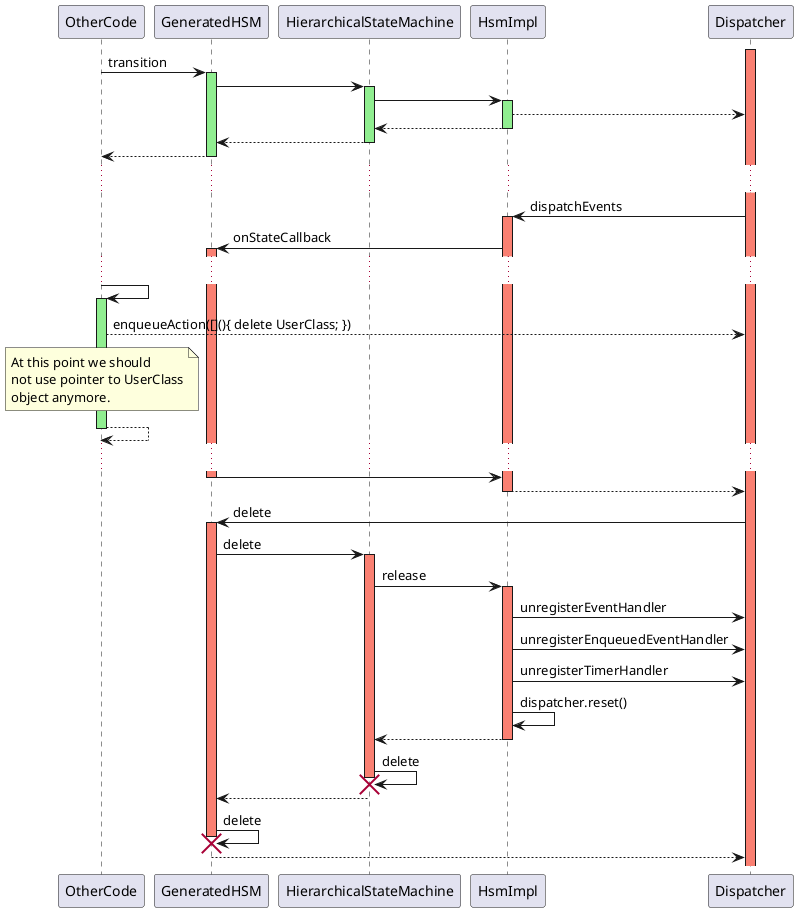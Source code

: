 @startuml

participant OtherCode
participant GeneratedHSM as UserClass
participant HierarchicalStateMachine as HSM
participant HsmImpl
participant Dispatcher

activate Dispatcher #Salmon

OtherCode -> UserClass++ #LightGreen: transition
    UserClass -> HSM++ #LightGreen
        HSM -> HsmImpl++ #LightGreen
            HsmImpl --> Dispatcher
        return
    return
return

...

Dispatcher -> HsmImpl: dispatchEvents
activate HsmImpl #Salmon
HsmImpl -> UserClass: onStateCallback
activate UserClass #Salmon

...

' OtherCode -> HSM++ #LightGreen: release
'     HSM -> HsmImpl++ #LightGreen: release
'         HsmImpl -> Dispatcher: unregisterEventHandler
'         HsmImpl -> Dispatcher: unregisterEnqueuedEventHandler
'         HsmImpl -> Dispatcher: unregisterTimerHandler
'         HsmImpl -> HsmImpl: dispatcher.reset()
'     return
' return

' OtherCode -> Dispatcher #LightGreen: enqueueAction([](){ delete HierarchicalStateMachine; } )
OtherCode -> OtherCode++ #LightGreen
    OtherCode --> Dispatcher #LightGreen: enqueueAction([](){ delete UserClass; })
    note over OtherCode
        At this point we should
        not use pointer to UserClass
        object anymore.
    end note
return

...

UserClass -> HsmImpl
deactivate UserClass
HsmImpl --> Dispatcher
deactivate HsmImpl

Dispatcher -> UserClass++ #Salmon: delete

    UserClass -> HSM++ #Salmon: delete
        HSM -> HsmImpl++ #Salmon: release
            HsmImpl -> Dispatcher: unregisterEventHandler
            HsmImpl -> Dispatcher: unregisterEnqueuedEventHandler
            HsmImpl -> Dispatcher: unregisterTimerHandler
            HsmImpl -> HsmImpl: dispatcher.reset()
        return
        HSM -> HSM !!: delete
    return

UserClass -> UserClass !!: delete
UserClass --> Dispatcher


@enduml